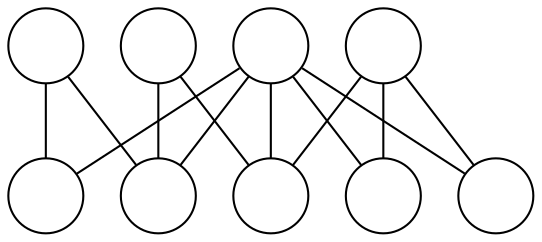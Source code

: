 graph G {
  node[label="", shape=circle]
  0;
  1;
  2;
  3;
  4;
  5;
  6;
  7;
  8;
  5 -- 0;
  5 -- 1;
  6 -- 0;
  6 -- 2;
  7 -- 1;
  7 -- 3;
  7 -- 4;
  8 -- 0;
  8 -- 1;
  8 -- 2;
  8 -- 3;
  8 -- 4;
}
